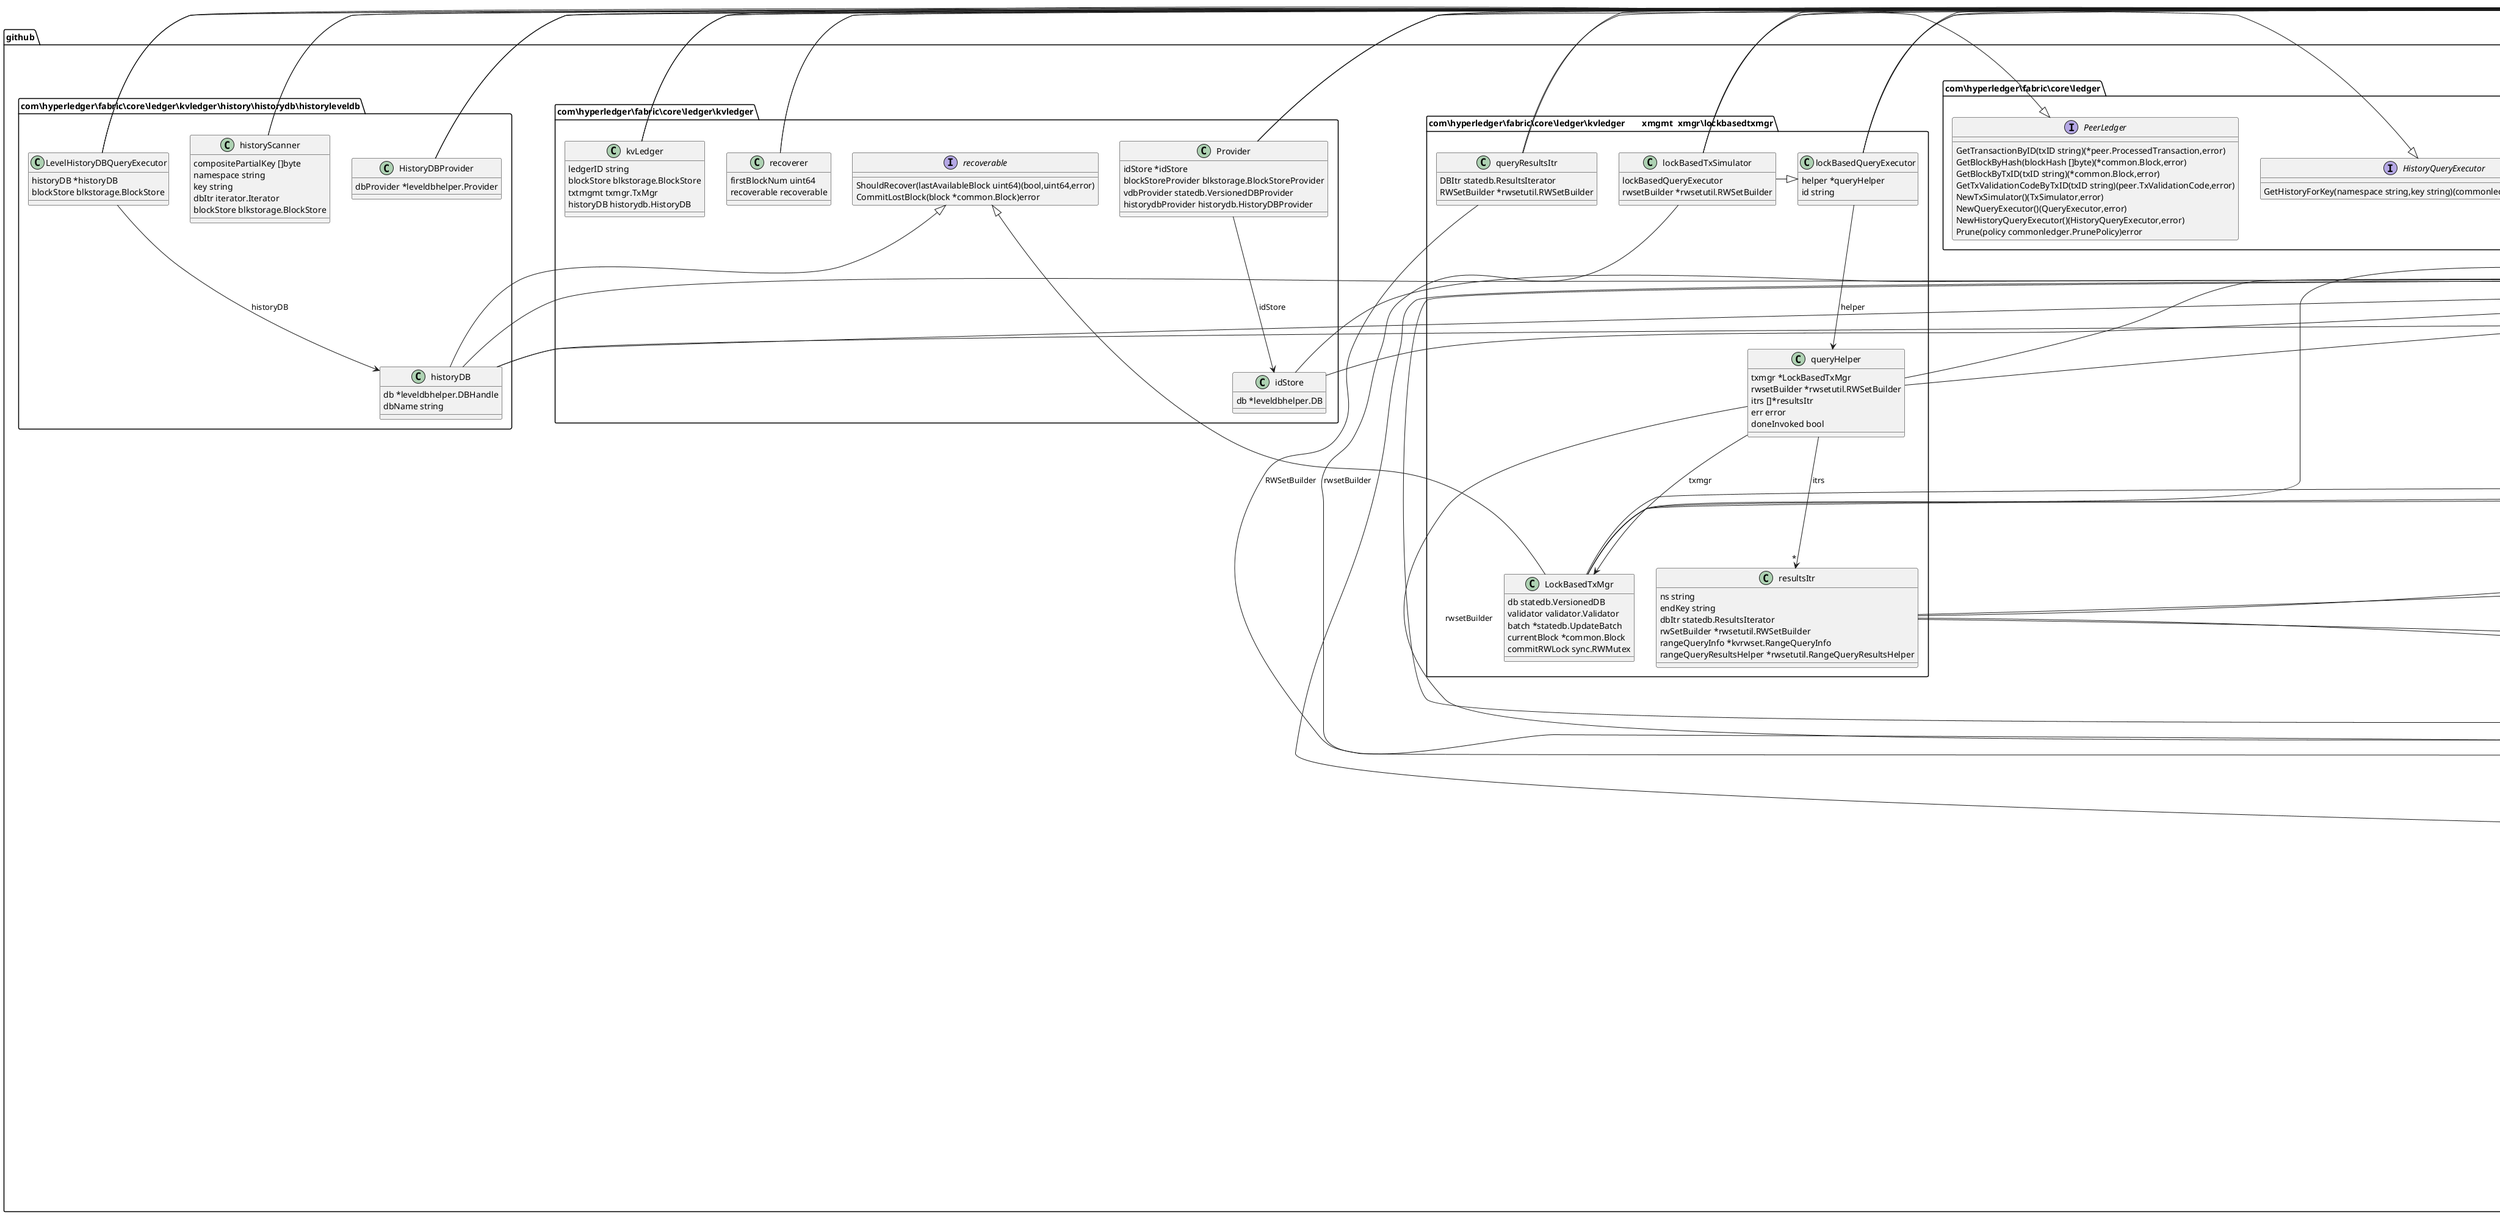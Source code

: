 @startuml
namespace github.com\\hyperledger\\fabric\\core\\ledger\\kvledger\\example {
 class App {
  name string
  ledger ledger.PeerLedger
}
}
namespace github.com\\hyperledger\\fabric\\core\\ledger\\kvledger\\example {
 class Committer {
  ledger ledger.PeerLedger
}
}
namespace github.com\\hyperledger\\fabric\\core\\ledger\\kvledger\\example {
 class Consenter {
  blockNum uint64
  previousHash []byte
}
}
namespace github.com\\hyperledger\\fabric\\core\\ledger\\kvledger\\example {
 class MarbleApp {
  name string
  ledger ledger.PeerLedger
}
}
namespace github.com\\hyperledger\\fabric\\core\\ledger\\kvledger\\example {
 class Marble {
  Name string
  Color string
  Size int
  User string
  Rev string
  Txid string
}
}
namespace github.com\\hyperledger\\fabric\\core\\ledger\\kvledger\\history\\historydb\\historyleveldb {
 class HistoryDBProvider {
  dbProvider *leveldbhelper.Provider
}
}
namespace github.com\\hyperledger\\fabric\\core\\ledger\\kvledger\\history\\historydb\\historyleveldb {
 class historyDB {
  db *leveldbhelper.DBHandle
  dbName string
}
}
namespace github.com\\hyperledger\\fabric\\core\\ledger\\kvledger\\history\\historydb\\historyleveldb {
 class LevelHistoryDBQueryExecutor {
  historyDB *historyDB
  blockStore blkstorage.BlockStore
}
}
namespace github.com\\hyperledger\\fabric\\core\\ledger\\kvledger\\history\\historydb\\historyleveldb {
 class historyScanner {
  compositePartialKey []byte
  namespace string
  key string
  dbItr iterator.Iterator
  blockStore blkstorage.BlockStore
}
}
namespace github.com\\hyperledger\\fabric\\core\\ledger\\kvledger {
 class kvLedger {
  ledgerID string
  blockStore blkstorage.BlockStore
  txtmgmt txmgr.TxMgr
  historyDB historydb.HistoryDB
}
}
namespace github.com\\hyperledger\\fabric\\core\\ledger\\kvledger {
 class Provider {
  idStore *idStore
  blockStoreProvider blkstorage.BlockStoreProvider
  vdbProvider statedb.VersionedDBProvider
  historydbProvider historydb.HistoryDBProvider
}
}
namespace github.com\\hyperledger\\fabric\\core\\ledger\\kvledger {
 class idStore {
  db *leveldbhelper.DB
}
}
namespace github.com\\hyperledger\\fabric\\core\\ledger\\kvledger {
 class recoverer {
  firstBlockNum uint64
  recoverable recoverable
}
}
namespace github.com\\hyperledger\\fabric\\core\\ledger\\kvledger\\txmgmt\\rwsetutil {
 class RangeQueryResultsHelper {
  pendingResults []*kvrwset.KVRead
  mt *merkleTree
  maxDegree uint32
  hashingEnabled bool
}
}
namespace github.com\\hyperledger\\fabric\\core\\ledger\\kvledger\\txmgmt\\rwsetutil {
 class merkleTree {
  tree map[MerkleTreeLevel][]Hash
  maxLevel MerkleTreeLevel
  maxDegree uint32
}
}
namespace github.com\\hyperledger\\fabric\\core\\ledger\\kvledger\\txmgmt\\rwsetutil {
 class nsRWs {
  readMap map[string]*kvrwset.KVRead
  writeMap map[string]*kvrwset.KVWrite
  rangeQueriesMap map[rangeQueryKey]*kvrwset.RangeQueryInfo
  rangeQueriesKeys []rangeQueryKey
}
}
namespace github.com\\hyperledger\\fabric\\core\\ledger\\kvledger\\txmgmt\\rwsetutil {
 class rangeQueryKey {
  startKey string
  endKey string
  itrExhausted bool
}
}
namespace github.com\\hyperledger\\fabric\\core\\ledger\\kvledger\\txmgmt\\rwsetutil {
 class RWSetBuilder {
  rwMap map[string]*nsRWs
}
}
namespace github.com\\hyperledger\\fabric\\core\\ledger\\kvledger\\txmgmt\\rwsetutil {
 class TxRwSet {
  NsRwSets []*NsRwSet
}
}
namespace github.com\\hyperledger\\fabric\\core\\ledger\\kvledger\\txmgmt\\rwsetutil {
 class NsRwSet {
  NameSpace string
  KvRwSet *kvrwset.KVRWSet
}
}
namespace github.com\\hyperledger\\fabric\\core\\ledger\\kvledger\\txmgmt\\statedb\\statecouchdb {
 class VersionedDBProvider {
  couchInstance *couchdb.CouchInstance
  databases map[string]*VersionedDB
  mux sync.Mutex
  openCounts uint64
}
}
namespace github.com\\hyperledger\\fabric\\core\\ledger\\kvledger\\txmgmt\\statedb\\statecouchdb {
 class VersionedDB {
  db *couchdb.CouchDatabase
  dbName string
}
}
namespace github.com\\hyperledger\\fabric\\core\\ledger\\kvledger\\txmgmt\\statedb\\statecouchdb {
 class couchSavepointData {
  BlockNum uint64
  TxNum uint64
  UpdateSeq string
}
}
namespace github.com\\hyperledger\\fabric\\core\\ledger\\kvledger\\txmgmt\\statedb\\statecouchdb {
 class kvScanner {
  cursor int
  namespace string
  results []couchdb.QueryResult
}
}
namespace github.com\\hyperledger\\fabric\\core\\ledger\\kvledger\\txmgmt\\statedb\\statecouchdb {
 class queryScanner {
  cursor int
  results []couchdb.QueryResult
}
}
namespace github.com\\hyperledger\\fabric\\core\\ledger\\kvledger\\txmgmt\\statedb\\statecouchdb {
 class TestVDBEnv {
  t testing.TB
  DBProvider statedb.VersionedDBProvider
}
}
namespace github.com\\hyperledger\\fabric\\core\\ledger\\kvledger\\txmgmt\\statedb {
 class CompositeKey {
  Namespace string
  Key string
}
}
namespace github.com\\hyperledger\\fabric\\core\\ledger\\kvledger\\txmgmt\\statedb {
 class VersionedValue {
  Value []byte
  Version *version.Height
}
}
namespace github.com\\hyperledger\\fabric\\core\\ledger\\kvledger\\txmgmt\\statedb {
 class VersionedKV {
  CompositeKey
  VersionedValue
}
}
namespace github.com\\hyperledger\\fabric\\core\\ledger\\kvledger\\txmgmt\\statedb {
 class nsUpdates {
  m map[string]*VersionedValue
}
}
namespace github.com\\hyperledger\\fabric\\core\\ledger\\kvledger\\txmgmt\\statedb {
 class UpdateBatch {
  updates map[string]*nsUpdates
}
}
namespace github.com\\hyperledger\\fabric\\core\\ledger\\kvledger\\txmgmt\\statedb {
 class nsIterator {
  ns string
  nsUpdates *nsUpdates
  sortedKeys []string
  nextIndex int
  lastIndex int
}
}
namespace github.com\\hyperledger\\fabric\\core\\ledger\\kvledger\\txmgmt\\statedb\\stateleveldb {
 class VersionedDBProvider {
  dbProvider *leveldbhelper.Provider
}
}
namespace github.com\\hyperledger\\fabric\\core\\ledger\\kvledger\\txmgmt\\statedb\\stateleveldb {
 class versionedDB {
  db *leveldbhelper.DBHandle
  dbName string
}
}
namespace github.com\\hyperledger\\fabric\\core\\ledger\\kvledger\\txmgmt\\statedb\\stateleveldb {
 class kvScanner {
  namespace string
  dbItr iterator.Iterator
}
}
namespace github.com\\hyperledger\\fabric\\core\\ledger\\kvledger\\txmgmt\\statedb\\stateleveldb {
 class TestVDBEnv {
  t testing.TB
  DBProvider statedb.VersionedDBProvider
}
}
namespace github.com\\hyperledger\\fabric\\core\\ledger\\kvledger\\txmgmt\\txmgr\\lockbasedtxmgr {
 class queryHelper {
  txmgr *LockBasedTxMgr
  rwsetBuilder *rwsetutil.RWSetBuilder
  itrs []*resultsItr
  err error
  doneInvoked bool
}
}
namespace github.com\\hyperledger\\fabric\\core\\ledger\\kvledger\\txmgmt\\txmgr\\lockbasedtxmgr {
 class resultsItr {
  ns string
  endKey string
  dbItr statedb.ResultsIterator
  rwSetBuilder *rwsetutil.RWSetBuilder
  rangeQueryInfo *kvrwset.RangeQueryInfo
  rangeQueryResultsHelper *rwsetutil.RangeQueryResultsHelper
}
}
namespace github.com\\hyperledger\\fabric\\core\\ledger\\kvledger\\txmgmt\\txmgr\\lockbasedtxmgr {
 class queryResultsItr {
  DBItr statedb.ResultsIterator
  RWSetBuilder *rwsetutil.RWSetBuilder
}
}
namespace github.com\\hyperledger\\fabric\\core\\ledger\\kvledger\\txmgmt\\txmgr\\lockbasedtxmgr {
 class lockBasedQueryExecutor {
  helper *queryHelper
  id string
}
}
namespace github.com\\hyperledger\\fabric\\core\\ledger\\kvledger\\txmgmt\\txmgr\\lockbasedtxmgr {
 class lockBasedTxSimulator {
  lockBasedQueryExecutor
  rwsetBuilder *rwsetutil.RWSetBuilder
}
}
namespace github.com\\hyperledger\\fabric\\core\\ledger\\kvledger\\txmgmt\\txmgr\\lockbasedtxmgr {
 class LockBasedTxMgr {
  db statedb.VersionedDB
  validator validator.Validator
  batch *statedb.UpdateBatch
  currentBlock *common.Block
  commitRWLock sync.RWMutex
}
}
namespace github.com\\hyperledger\\fabric\\core\\ledger\\kvledger\\txmgmt\\validator\\statebasedval {
 class combinedIterator {
  ns string
  db statedb.VersionedDB
  updates *statedb.UpdateBatch
  endKey string
  includeEndKey bool
  dbItr statedb.ResultsIterator
  updatesItr statedb.ResultsIterator
  dbItem statedb.QueryResult
  updatesItem statedb.QueryResult
  endKeyServed bool
}
}
namespace github.com\\hyperledger\\fabric\\core\\ledger\\kvledger\\txmgmt\\validator\\statebasedval {
 class rangeQueryResultsValidator {
  rqInfo *kvrwset.RangeQueryInfo
  itr statedb.ResultsIterator
}
}
namespace github.com\\hyperledger\\fabric\\core\\ledger\\kvledger\\txmgmt\\validator\\statebasedval {
 class rangeQueryHashValidator {
  rqInfo *kvrwset.RangeQueryInfo
  itr statedb.ResultsIterator
  resultsHelper *rwsetutil.RangeQueryResultsHelper
}
}
namespace github.com\\hyperledger\\fabric\\core\\ledger\\kvledger\\txmgmt\\validator\\statebasedval {
 class Validator {
  db statedb.VersionedDB
}
}
namespace github.com\\hyperledger\\fabric\\core\\ledger\\kvledger\\txmgmt\\version {
 class Height {
  BlockNum uint64
  TxNum uint64
}
}
namespace github.com\\hyperledger\\fabric\\core\\ledger\\ledgermgmt {
 class closableLedger {
  id string
  ledger.PeerLedger
}
}
namespace github.com\\hyperledger\\fabric\\core\\ledger\\testutil {
 class TestRandomNumberGenerator {
  rand *mathRand.Rand
  maxNumber int
}
}
namespace github.com\\hyperledger\\fabric\\core\\ledger\\util\\couchdb {
 class CouchDBDef {
  URL string
  Username string
  Password string
  MaxRetries int
  MaxRetriesOnStartup int
  RequestTimeout time.Duration
}
}
namespace github.com\\hyperledger\\fabric\\core\\ledger\\util\\couchdb {
 class DBOperationResponse {
  Ok bool
  id string
  rev string
}
}
namespace github.com\\hyperledger\\fabric\\core\\ledger\\util\\couchdb {
 class DBInfo {
  DbName string
  UpdateSeq string
  Sizes struct {   File int   External int   Active int }
  PurgeSeq int
  Other struct {   DataSize int }
  DocDelCount int
  DocCount int
  DiskSize int
  DiskFormatVersion int
  DataSize int
  CompactRunning bool
  InstanceStartTime string
}
}
namespace github.com\\hyperledger\\fabric\\core\\ledger\\util\\couchdb {
 class ConnectionInfo {
  Couchdb string
  Version string
  Vendor struct {   Name string }
}
}
namespace github.com\\hyperledger\\fabric\\core\\ledger\\util\\couchdb {
 class RangeQueryResponse {
  TotalRows int
  Offset int
  Rows []struct {   ID string   Key string   Value struct {   Rev string }   Doc json.RawMessage }
}
}
namespace github.com\\hyperledger\\fabric\\core\\ledger\\util\\couchdb {
 class QueryResponse {
  Warning string
  Docs []json.RawMessage
}
}
namespace github.com\\hyperledger\\fabric\\core\\ledger\\util\\couchdb {
 class Doc {
  ID string
  Rev string
  Attachments json.RawMessage
}
}
namespace github.com\\hyperledger\\fabric\\core\\ledger\\util\\couchdb {
 class DocID {
  ID string
}
}
namespace github.com\\hyperledger\\fabric\\core\\ledger\\util\\couchdb {
 class QueryResult {
  ID string
  Value []byte
  Attachments []*Attachment
}
}
namespace github.com\\hyperledger\\fabric\\core\\ledger\\util\\couchdb {
 class CouchConnectionDef {
  URL string
  Username string
  Password string
  MaxRetries int
  MaxRetriesOnStartup int
  RequestTimeout time.Duration
}
}
namespace github.com\\hyperledger\\fabric\\core\\ledger\\util\\couchdb {
 class CouchInstance {
  conf CouchConnectionDef
  client *http.Client
}
}
namespace github.com\\hyperledger\\fabric\\core\\ledger\\util\\couchdb {
 class CouchDatabase {
  CouchInstance CouchInstance
  DBName string
}
}
namespace github.com\\hyperledger\\fabric\\core\\ledger\\util\\couchdb {
 class DBReturn {
  StatusCode int
  Error string
  Reason string
}
}
namespace github.com\\hyperledger\\fabric\\core\\ledger\\util\\couchdb {
 class Attachment {
  Name string
  ContentType string
  Length uint64
  AttachmentBytes []byte
}
}
namespace github.com\\hyperledger\\fabric\\core\\ledger\\util\\couchdb {
 class DocMetadata {
  ID string
  Rev string
  Version string
}
}
namespace github.com\\hyperledger\\fabric\\core\\ledger\\util\\couchdb {
 class FileDetails {
  Follows bool
  ContentType string
  Length int
}
}
namespace github.com\\hyperledger\\fabric\\core\\ledger\\util\\couchdb {
 class CouchDoc {
  JSONValue []byte
  Attachments []*Attachment
}
}
namespace github.com\\hyperledger\\fabric\\core\\ledger\\util\\couchdb {
 class BatchRetrieveDocMedatadataResponse {
  Rows []struct {   ID string   Doc struct {   ID string   Rev string   Version string } }
}
}
namespace github.com\\hyperledger\\fabric\\core\\ledger\\util\\couchdb {
 class BatchUpdateResponse {
  ID string
  Error string
  Reason string
  Ok bool
  Rev string
}
}
namespace github.com\\hyperledger\\fabric\\core\\ledger\\util\\couchdb {
 class Base64Attachment {
  ContentType string
  AttachmentData string
}
}
namespace github.com\\hyperledger\\fabric\\core\\ledger\\kvledger\\history\\historydb {
 interface HistoryDBProvider  {
  GetDBHandle(id string)(HistoryDB,error)
  Close()
}
}
namespace github.com\\hyperledger\\fabric\\core\\ledger\\kvledger\\history\\historydb {
 interface HistoryDB  {
  NewHistoryQueryExecutor(blockStore blkstorage.BlockStore)(ledger.HistoryQueryExecutor,error)
  Commit(block *common.Block)error
  GetLastSavepoint()(*version.Height,error)
  ShouldRecover(lastAvailableBlock uint64)(bool,uint64,error)
  CommitLostBlock(block *common.Block)error
}
}
namespace github.com\\hyperledger\\fabric\\core\\ledger\\kvledger {
 interface recoverable  {
  ShouldRecover(lastAvailableBlock uint64)(bool,uint64,error)
  CommitLostBlock(block *common.Block)error
}
}
namespace github.com\\hyperledger\\fabric\\core\\ledger\\kvledger\\txmgmt\\statedb {
 interface VersionedDBProvider  {
  GetDBHandle(id string)(VersionedDB,error)
  Close()
}
}
namespace github.com\\hyperledger\\fabric\\core\\ledger\\kvledger\\txmgmt\\statedb {
 interface VersionedDB  {
  GetState(namespace string,key string)(*VersionedValue,error)
  GetStateMultipleKeys(namespace string,keys []string)([]*VersionedValue,error)
  GetStateRangeScanIterator(namespace string,startKey string,endKey string)(ResultsIterator,error)
  ExecuteQuery(namespace,query string)(ResultsIterator,error)
  ApplyUpdates(batch *UpdateBatch,height *version.Height)error
  GetLatestSavePoint()(*version.Height,error)
  ValidateKey(key string)error
  Open()error
  Close()
}
}
namespace github.com\\hyperledger\\fabric\\core\\ledger\\kvledger\\txmgmt\\statedb {
 interface ResultsIterator  {
  Next()(QueryResult,error)
  Close()
}
}
namespace github.com\\hyperledger\\fabric\\core\\ledger\\kvledger\\txmgmt\\statedb {
 interface QueryResult  {
}
}
namespace github.com\\hyperledger\\fabric\\core\\ledger\\kvledger\\txmgmt\\txmgr {
 interface TxMgr  {
  NewQueryExecutor()(ledger.QueryExecutor,error)
  NewTxSimulator()(ledger.TxSimulator,error)
  ValidateAndPrepare(block *common.Block,doMVCCValidation bool)error
  GetLastSavepoint()(*version.Height,error)
  ShouldRecover(lastAvailableBlock uint64)(bool,uint64,error)
  CommitLostBlock(block *common.Block)error
  Commit()error
  Rollback()
  Shutdown()
}
}
namespace github.com\\hyperledger\\fabric\\core\\ledger\\kvledger\\txmgmt\\validator\\statebasedval {
 interface rangeQueryValidator  {
  init(rqInfo *kvrwset.RangeQueryInfo,itr statedb.ResultsIterator)error
  validate()(bool,error)
}
}
namespace github.com\\hyperledger\\fabric\\core\\ledger\\kvledger\\txmgmt\\validator {
 interface Validator  {
  ValidateAndPrepareBatch(block *common.Block,doMVCCValidation bool)(*statedb.UpdateBatch,error)
}
}
namespace github.com\\hyperledger\\fabric\\core\\ledger {
 interface PeerLedgerProvider  {
  Create(genesisBlock *common.Block)(PeerLedger,error)
  Open(ledgerID string)(PeerLedger,error)
  Exists(ledgerID string)(bool,error)
  List()([]string,error)
  Close()
}
}
namespace github.com\\hyperledger\\fabric\\core\\ledger {
 interface PeerLedger  {
  GetTransactionByID(txID string)(*peer.ProcessedTransaction,error)
  GetBlockByHash(blockHash []byte)(*common.Block,error)
  GetBlockByTxID(txID string)(*common.Block,error)
  GetTxValidationCodeByTxID(txID string)(peer.TxValidationCode,error)
  NewTxSimulator()(TxSimulator,error)
  NewQueryExecutor()(QueryExecutor,error)
  NewHistoryQueryExecutor()(HistoryQueryExecutor,error)
  Prune(policy commonledger.PrunePolicy)error
}
}
namespace github.com\\hyperledger\\fabric\\core\\ledger {
 interface ValidatedLedger  {
}
}
namespace github.com\\hyperledger\\fabric\\core\\ledger {
 interface QueryExecutor  {
  GetState(namespace string,key string)([]byte,error)
  GetStateMultipleKeys(namespace string,keys []string)([][]byte,error)
  GetStateRangeScanIterator(namespace string,startKey string,endKey string)(commonledger.ResultsIterator,error)
  ExecuteQuery(namespace,query string)(commonledger.ResultsIterator,error)
  Done()
}
}
namespace github.com\\hyperledger\\fabric\\core\\ledger {
 interface HistoryQueryExecutor  {
  GetHistoryForKey(namespace string,key string)(commonledger.ResultsIterator,error)
}
}
namespace github.com\\hyperledger\\fabric\\core\\ledger {
 interface TxSimulator  {
  SetState(namespace string,key string,value []byte)error
  DeleteState(namespace string,key string)error
  SetStateMultipleKeys(namespace string,kvs map[string][]byte)error
  ExecuteUpdate(query string)error
  GetTxSimulationResults()([]byte,error)
}
}
github.com\\hyperledger\\fabric\\core\\ledger\\kvledger\\history\\historydb\\historyleveldb.LevelHistoryDBQueryExecutor ---> github.com\\hyperledger\\fabric\\core\\ledger\\kvledger\\history\\historydb\\historyleveldb.historyDB : historyDB
github.com\\hyperledger\\fabric\\core\\ledger\\kvledger.Provider ---> github.com\\hyperledger\\fabric\\core\\ledger\\kvledger.idStore : idStore
github.com\\hyperledger\\fabric\\core\\ledger\\kvledger\\txmgmt\\rwsetutil.RangeQueryResultsHelper ---> github.com\\hyperledger\\fabric\\core\\ledger\\kvledger\\txmgmt\\rwsetutil.merkleTree : mt
github.com\\hyperledger\\fabric\\core\\ledger\\kvledger\\txmgmt\\rwsetutil.nsRWs ---> "*" github.com\\hyperledger\\fabric\\core\\ledger\\kvledger\\txmgmt\\rwsetutil.rangeQueryKey : rangeQueriesKeys
github.com\\hyperledger\\fabric\\core\\ledger\\kvledger\\txmgmt\\rwsetutil.RWSetBuilder ---> "*" github.com\\hyperledger\\fabric\\core\\ledger\\kvledger\\txmgmt\\rwsetutil.nsRWs : rwMap
github.com\\hyperledger\\fabric\\core\\ledger\\kvledger\\txmgmt\\rwsetutil.TxRwSet ---> "*" github.com\\hyperledger\\fabric\\core\\ledger\\kvledger\\txmgmt\\rwsetutil.NsRwSet : NsRwSets
github.com\\hyperledger\\fabric\\core\\ledger\\kvledger\\txmgmt\\statedb\\statecouchdb.VersionedDBProvider ---> github.com\\hyperledger\\fabric\\core\\ledger\\util\\couchdb.CouchInstance : couchInstance
github.com\\hyperledger\\fabric\\core\\ledger\\kvledger\\txmgmt\\statedb\\statecouchdb.VersionedDBProvider ---> "*" github.com\\hyperledger\\fabric\\core\\ledger\\kvledger\\txmgmt\\statedb\\statecouchdb.VersionedDB : databases
github.com\\hyperledger\\fabric\\core\\ledger\\kvledger\\txmgmt\\statedb\\statecouchdb.VersionedDB ---> github.com\\hyperledger\\fabric\\core\\ledger\\util\\couchdb.CouchDatabase : db
github.com\\hyperledger\\fabric\\core\\ledger\\kvledger\\txmgmt\\statedb\\statecouchdb.kvScanner ---> "*" github.com\\hyperledger\\fabric\\core\\ledger\\util\\couchdb.QueryResult : results
github.com\\hyperledger\\fabric\\core\\ledger\\kvledger\\txmgmt\\statedb\\statecouchdb.queryScanner ---> "*" github.com\\hyperledger\\fabric\\core\\ledger\\util\\couchdb.QueryResult : results
github.com\\hyperledger\\fabric\\core\\ledger\\kvledger\\txmgmt\\statedb.VersionedValue ---> github.com\\hyperledger\\fabric\\core\\ledger\\kvledger\\txmgmt\\version.Height : Version
github.com\\hyperledger\\fabric\\core\\ledger\\kvledger\\txmgmt\\statedb.VersionedKV -|> github.com\\hyperledger\\fabric\\core\\ledger\\kvledger\\txmgmt\\statedb.CompositeKey
github.com\\hyperledger\\fabric\\core\\ledger\\kvledger\\txmgmt\\statedb.VersionedKV -|> github.com\\hyperledger\\fabric\\core\\ledger\\kvledger\\txmgmt\\statedb.VersionedValue
github.com\\hyperledger\\fabric\\core\\ledger\\kvledger\\txmgmt\\statedb.nsUpdates ---> "*" github.com\\hyperledger\\fabric\\core\\ledger\\kvledger\\txmgmt\\statedb.VersionedValue : m
github.com\\hyperledger\\fabric\\core\\ledger\\kvledger\\txmgmt\\statedb.UpdateBatch ---> "*" github.com\\hyperledger\\fabric\\core\\ledger\\kvledger\\txmgmt\\statedb.nsUpdates : updates
github.com\\hyperledger\\fabric\\core\\ledger\\kvledger\\txmgmt\\statedb.nsIterator ---> github.com\\hyperledger\\fabric\\core\\ledger\\kvledger\\txmgmt\\statedb.nsUpdates : nsUpdates
github.com\\hyperledger\\fabric\\core\\ledger\\kvledger\\txmgmt\\txmgr\\lockbasedtxmgr.queryHelper ---> github.com\\hyperledger\\fabric\\core\\ledger\\kvledger\\txmgmt\\txmgr\\lockbasedtxmgr.LockBasedTxMgr : txmgr
github.com\\hyperledger\\fabric\\core\\ledger\\kvledger\\txmgmt\\txmgr\\lockbasedtxmgr.queryHelper ---> github.com\\hyperledger\\fabric\\core\\ledger\\kvledger\\txmgmt\\rwsetutil.RWSetBuilder : rwsetBuilder
github.com\\hyperledger\\fabric\\core\\ledger\\kvledger\\txmgmt\\txmgr\\lockbasedtxmgr.queryHelper ---> "*" github.com\\hyperledger\\fabric\\core\\ledger\\kvledger\\txmgmt\\txmgr\\lockbasedtxmgr.resultsItr : itrs
github.com\\hyperledger\\fabric\\core\\ledger\\kvledger\\txmgmt\\txmgr\\lockbasedtxmgr.resultsItr ---> github.com\\hyperledger\\fabric\\core\\ledger\\kvledger\\txmgmt\\rwsetutil.RWSetBuilder : rwSetBuilder
github.com\\hyperledger\\fabric\\core\\ledger\\kvledger\\txmgmt\\txmgr\\lockbasedtxmgr.resultsItr ---> github.com\\hyperledger\\fabric\\core\\ledger\\kvledger\\txmgmt\\rwsetutil.RangeQueryResultsHelper : rangeQueryResultsHelper
github.com\\hyperledger\\fabric\\core\\ledger\\kvledger\\txmgmt\\txmgr\\lockbasedtxmgr.queryResultsItr ---> github.com\\hyperledger\\fabric\\core\\ledger\\kvledger\\txmgmt\\rwsetutil.RWSetBuilder : RWSetBuilder
github.com\\hyperledger\\fabric\\core\\ledger\\kvledger\\txmgmt\\txmgr\\lockbasedtxmgr.lockBasedQueryExecutor ---> github.com\\hyperledger\\fabric\\core\\ledger\\kvledger\\txmgmt\\txmgr\\lockbasedtxmgr.queryHelper : helper
github.com\\hyperledger\\fabric\\core\\ledger\\kvledger\\txmgmt\\txmgr\\lockbasedtxmgr.lockBasedTxSimulator -|> github.com\\hyperledger\\fabric\\core\\ledger\\kvledger\\txmgmt\\txmgr\\lockbasedtxmgr.lockBasedQueryExecutor
github.com\\hyperledger\\fabric\\core\\ledger\\kvledger\\txmgmt\\txmgr\\lockbasedtxmgr.lockBasedTxSimulator ---> github.com\\hyperledger\\fabric\\core\\ledger\\kvledger\\txmgmt\\rwsetutil.RWSetBuilder : rwsetBuilder
github.com\\hyperledger\\fabric\\core\\ledger\\kvledger\\txmgmt\\txmgr\\lockbasedtxmgr.LockBasedTxMgr ---> github.com\\hyperledger\\fabric\\core\\ledger\\kvledger\\txmgmt\\statedb.UpdateBatch : batch
github.com\\hyperledger\\fabric\\core\\ledger\\kvledger\\txmgmt\\validator\\statebasedval.combinedIterator ---> github.com\\hyperledger\\fabric\\core\\ledger\\kvledger\\txmgmt\\statedb.UpdateBatch : updates
github.com\\hyperledger\\fabric\\core\\ledger\\kvledger\\txmgmt\\validator\\statebasedval.rangeQueryHashValidator ---> github.com\\hyperledger\\fabric\\core\\ledger\\kvledger\\txmgmt\\rwsetutil.RangeQueryResultsHelper : resultsHelper
github.com\\hyperledger\\fabric\\core\\ledger\\util\\couchdb.QueryResult ---> "*" github.com\\hyperledger\\fabric\\core\\ledger\\util\\couchdb.Attachment : Attachments
github.com\\hyperledger\\fabric\\core\\ledger\\util\\couchdb.CouchInstance ---> github.com\\hyperledger\\fabric\\core\\ledger\\util\\couchdb.CouchConnectionDef : conf
github.com\\hyperledger\\fabric\\core\\ledger\\util\\couchdb.CouchDatabase ---> github.com\\hyperledger\\fabric\\core\\ledger\\util\\couchdb.CouchInstance : CouchInstance
github.com\\hyperledger\\fabric\\core\\ledger\\util\\couchdb.CouchDoc ---> "*" github.com\\hyperledger\\fabric\\core\\ledger\\util\\couchdb.Attachment : Attachments
github.com\\hyperledger\\fabric\\core\\ledger\\kvledger\\history\\historydb.HistoryDBProvider <|- github.com\\hyperledger\\fabric\\core\\ledger\\kvledger\\history\\historydb\\historyleveldb.HistoryDBProvider
github.com\\hyperledger\\fabric\\core\\ledger\\kvledger\\history\\historydb.HistoryDB <|- github.com\\hyperledger\\fabric\\core\\ledger\\kvledger\\history\\historydb\\historyleveldb.historyDB
github.com\\hyperledger\\fabric\\core\\ledger\\kvledger.recoverable <|- github.com\\hyperledger\\fabric\\core\\ledger\\kvledger\\history\\historydb\\historyleveldb.historyDB
github.com\\hyperledger\\fabric\\core\\ledger\\kvledger.recoverable <|- github.com\\hyperledger\\fabric\\core\\ledger\\kvledger\\txmgmt\\txmgr\\lockbasedtxmgr.LockBasedTxMgr
github.com\\hyperledger\\fabric\\core\\ledger\\kvledger\\txmgmt\\statedb.VersionedDBProvider <|- github.com\\hyperledger\\fabric\\core\\ledger\\kvledger\\txmgmt\\statedb\\statecouchdb.VersionedDBProvider
github.com\\hyperledger\\fabric\\core\\ledger\\kvledger\\txmgmt\\statedb.VersionedDBProvider <|- github.com\\hyperledger\\fabric\\core\\ledger\\kvledger\\txmgmt\\statedb\\stateleveldb.VersionedDBProvider
github.com\\hyperledger\\fabric\\core\\ledger\\kvledger\\txmgmt\\statedb.VersionedDB <|- github.com\\hyperledger\\fabric\\core\\ledger\\kvledger\\txmgmt\\statedb\\statecouchdb.VersionedDB
github.com\\hyperledger\\fabric\\core\\ledger\\kvledger\\txmgmt\\statedb.VersionedDB <|- github.com\\hyperledger\\fabric\\core\\ledger\\kvledger\\txmgmt\\statedb\\stateleveldb.versionedDB
github.com\\hyperledger\\fabric\\core\\ledger\\kvledger\\txmgmt\\statedb.ResultsIterator <|- github.com\\hyperledger\\fabric\\core\\ledger\\kvledger\\txmgmt\\statedb\\statecouchdb.kvScanner
github.com\\hyperledger\\fabric\\core\\ledger\\kvledger\\txmgmt\\statedb.ResultsIterator <|- github.com\\hyperledger\\fabric\\core\\ledger\\kvledger\\txmgmt\\statedb\\statecouchdb.queryScanner
github.com\\hyperledger\\fabric\\core\\ledger\\kvledger\\txmgmt\\statedb.ResultsIterator <|- github.com\\hyperledger\\fabric\\core\\ledger\\kvledger\\txmgmt\\statedb.nsIterator
github.com\\hyperledger\\fabric\\core\\ledger\\kvledger\\txmgmt\\statedb.ResultsIterator <|- github.com\\hyperledger\\fabric\\core\\ledger\\kvledger\\txmgmt\\statedb\\stateleveldb.kvScanner
github.com\\hyperledger\\fabric\\core\\ledger\\kvledger\\txmgmt\\statedb.ResultsIterator <|- github.com\\hyperledger\\fabric\\core\\ledger\\kvledger\\txmgmt\\validator\\statebasedval.combinedIterator
github.com\\hyperledger\\fabric\\core\\ledger\\kvledger\\txmgmt\\statedb.QueryResult <|- github.com\\hyperledger\\fabric\\core\\ledger\\kvledger\\example.App
github.com\\hyperledger\\fabric\\core\\ledger\\kvledger\\txmgmt\\statedb.QueryResult <|- github.com\\hyperledger\\fabric\\core\\ledger\\kvledger\\example.Committer
github.com\\hyperledger\\fabric\\core\\ledger\\kvledger\\txmgmt\\statedb.QueryResult <|- github.com\\hyperledger\\fabric\\core\\ledger\\kvledger\\example.Consenter
github.com\\hyperledger\\fabric\\core\\ledger\\kvledger\\txmgmt\\statedb.QueryResult <|- github.com\\hyperledger\\fabric\\core\\ledger\\kvledger\\example.MarbleApp
github.com\\hyperledger\\fabric\\core\\ledger\\kvledger\\txmgmt\\statedb.QueryResult <|- github.com\\hyperledger\\fabric\\core\\ledger\\kvledger\\example.Marble
github.com\\hyperledger\\fabric\\core\\ledger\\kvledger\\txmgmt\\statedb.QueryResult <|- github.com\\hyperledger\\fabric\\core\\ledger\\kvledger\\history\\historydb\\historyleveldb.HistoryDBProvider
github.com\\hyperledger\\fabric\\core\\ledger\\kvledger\\txmgmt\\statedb.QueryResult <|- github.com\\hyperledger\\fabric\\core\\ledger\\kvledger\\history\\historydb\\historyleveldb.historyDB
github.com\\hyperledger\\fabric\\core\\ledger\\kvledger\\txmgmt\\statedb.QueryResult <|- github.com\\hyperledger\\fabric\\core\\ledger\\kvledger\\history\\historydb\\historyleveldb.LevelHistoryDBQueryExecutor
github.com\\hyperledger\\fabric\\core\\ledger\\kvledger\\txmgmt\\statedb.QueryResult <|- github.com\\hyperledger\\fabric\\core\\ledger\\kvledger\\history\\historydb\\historyleveldb.historyScanner
github.com\\hyperledger\\fabric\\core\\ledger\\kvledger\\txmgmt\\statedb.QueryResult <|- github.com\\hyperledger\\fabric\\core\\ledger\\kvledger.kvLedger
github.com\\hyperledger\\fabric\\core\\ledger\\kvledger\\txmgmt\\statedb.QueryResult <|- github.com\\hyperledger\\fabric\\core\\ledger\\kvledger.Provider
github.com\\hyperledger\\fabric\\core\\ledger\\kvledger\\txmgmt\\statedb.QueryResult <|- github.com\\hyperledger\\fabric\\core\\ledger\\kvledger.idStore
github.com\\hyperledger\\fabric\\core\\ledger\\kvledger\\txmgmt\\statedb.QueryResult <|- github.com\\hyperledger\\fabric\\core\\ledger\\kvledger.recoverer
github.com\\hyperledger\\fabric\\core\\ledger\\kvledger\\txmgmt\\statedb.QueryResult <|- github.com\\hyperledger\\fabric\\core\\ledger\\kvledger\\txmgmt\\rwsetutil.RangeQueryResultsHelper
github.com\\hyperledger\\fabric\\core\\ledger\\kvledger\\txmgmt\\statedb.QueryResult <|- github.com\\hyperledger\\fabric\\core\\ledger\\kvledger\\txmgmt\\rwsetutil.merkleTree
github.com\\hyperledger\\fabric\\core\\ledger\\kvledger\\txmgmt\\statedb.QueryResult <|- github.com\\hyperledger\\fabric\\core\\ledger\\kvledger\\txmgmt\\rwsetutil.nsRWs
github.com\\hyperledger\\fabric\\core\\ledger\\kvledger\\txmgmt\\statedb.QueryResult <|- github.com\\hyperledger\\fabric\\core\\ledger\\kvledger\\txmgmt\\rwsetutil.rangeQueryKey
github.com\\hyperledger\\fabric\\core\\ledger\\kvledger\\txmgmt\\statedb.QueryResult <|- github.com\\hyperledger\\fabric\\core\\ledger\\kvledger\\txmgmt\\rwsetutil.RWSetBuilder
github.com\\hyperledger\\fabric\\core\\ledger\\kvledger\\txmgmt\\statedb.QueryResult <|- github.com\\hyperledger\\fabric\\core\\ledger\\kvledger\\txmgmt\\rwsetutil.TxRwSet
github.com\\hyperledger\\fabric\\core\\ledger\\kvledger\\txmgmt\\statedb.QueryResult <|- github.com\\hyperledger\\fabric\\core\\ledger\\kvledger\\txmgmt\\rwsetutil.NsRwSet
github.com\\hyperledger\\fabric\\core\\ledger\\kvledger\\txmgmt\\statedb.QueryResult <|- github.com\\hyperledger\\fabric\\core\\ledger\\kvledger\\txmgmt\\statedb\\statecouchdb.VersionedDBProvider
github.com\\hyperledger\\fabric\\core\\ledger\\kvledger\\txmgmt\\statedb.QueryResult <|- github.com\\hyperledger\\fabric\\core\\ledger\\kvledger\\txmgmt\\statedb\\statecouchdb.VersionedDB
github.com\\hyperledger\\fabric\\core\\ledger\\kvledger\\txmgmt\\statedb.QueryResult <|- github.com\\hyperledger\\fabric\\core\\ledger\\kvledger\\txmgmt\\statedb\\statecouchdb.couchSavepointData
github.com\\hyperledger\\fabric\\core\\ledger\\kvledger\\txmgmt\\statedb.QueryResult <|- github.com\\hyperledger\\fabric\\core\\ledger\\kvledger\\txmgmt\\statedb\\statecouchdb.kvScanner
github.com\\hyperledger\\fabric\\core\\ledger\\kvledger\\txmgmt\\statedb.QueryResult <|- github.com\\hyperledger\\fabric\\core\\ledger\\kvledger\\txmgmt\\statedb\\statecouchdb.queryScanner
github.com\\hyperledger\\fabric\\core\\ledger\\kvledger\\txmgmt\\statedb.QueryResult <|- github.com\\hyperledger\\fabric\\core\\ledger\\kvledger\\txmgmt\\statedb\\statecouchdb.TestVDBEnv
github.com\\hyperledger\\fabric\\core\\ledger\\kvledger\\txmgmt\\statedb.QueryResult <|- github.com\\hyperledger\\fabric\\core\\ledger\\kvledger\\txmgmt\\statedb.CompositeKey
github.com\\hyperledger\\fabric\\core\\ledger\\kvledger\\txmgmt\\statedb.QueryResult <|- github.com\\hyperledger\\fabric\\core\\ledger\\kvledger\\txmgmt\\statedb.VersionedValue
github.com\\hyperledger\\fabric\\core\\ledger\\kvledger\\txmgmt\\statedb.QueryResult <|- github.com\\hyperledger\\fabric\\core\\ledger\\kvledger\\txmgmt\\statedb.VersionedKV
github.com\\hyperledger\\fabric\\core\\ledger\\kvledger\\txmgmt\\statedb.QueryResult <|- github.com\\hyperledger\\fabric\\core\\ledger\\kvledger\\txmgmt\\statedb.nsUpdates
github.com\\hyperledger\\fabric\\core\\ledger\\kvledger\\txmgmt\\statedb.QueryResult <|- github.com\\hyperledger\\fabric\\core\\ledger\\kvledger\\txmgmt\\statedb.UpdateBatch
github.com\\hyperledger\\fabric\\core\\ledger\\kvledger\\txmgmt\\statedb.QueryResult <|- github.com\\hyperledger\\fabric\\core\\ledger\\kvledger\\txmgmt\\statedb.nsIterator
github.com\\hyperledger\\fabric\\core\\ledger\\kvledger\\txmgmt\\statedb.QueryResult <|- github.com\\hyperledger\\fabric\\core\\ledger\\kvledger\\txmgmt\\statedb\\stateleveldb.VersionedDBProvider
github.com\\hyperledger\\fabric\\core\\ledger\\kvledger\\txmgmt\\statedb.QueryResult <|- github.com\\hyperledger\\fabric\\core\\ledger\\kvledger\\txmgmt\\statedb\\stateleveldb.versionedDB
github.com\\hyperledger\\fabric\\core\\ledger\\kvledger\\txmgmt\\statedb.QueryResult <|- github.com\\hyperledger\\fabric\\core\\ledger\\kvledger\\txmgmt\\statedb\\stateleveldb.kvScanner
github.com\\hyperledger\\fabric\\core\\ledger\\kvledger\\txmgmt\\statedb.QueryResult <|- github.com\\hyperledger\\fabric\\core\\ledger\\kvledger\\txmgmt\\statedb\\stateleveldb.TestVDBEnv
github.com\\hyperledger\\fabric\\core\\ledger\\kvledger\\txmgmt\\statedb.QueryResult <|- github.com\\hyperledger\\fabric\\core\\ledger\\kvledger\\txmgmt\\txmgr\\lockbasedtxmgr.queryHelper
github.com\\hyperledger\\fabric\\core\\ledger\\kvledger\\txmgmt\\statedb.QueryResult <|- github.com\\hyperledger\\fabric\\core\\ledger\\kvledger\\txmgmt\\txmgr\\lockbasedtxmgr.resultsItr
github.com\\hyperledger\\fabric\\core\\ledger\\kvledger\\txmgmt\\statedb.QueryResult <|- github.com\\hyperledger\\fabric\\core\\ledger\\kvledger\\txmgmt\\txmgr\\lockbasedtxmgr.queryResultsItr
github.com\\hyperledger\\fabric\\core\\ledger\\kvledger\\txmgmt\\statedb.QueryResult <|- github.com\\hyperledger\\fabric\\core\\ledger\\kvledger\\txmgmt\\txmgr\\lockbasedtxmgr.lockBasedQueryExecutor
github.com\\hyperledger\\fabric\\core\\ledger\\kvledger\\txmgmt\\statedb.QueryResult <|- github.com\\hyperledger\\fabric\\core\\ledger\\kvledger\\txmgmt\\txmgr\\lockbasedtxmgr.lockBasedTxSimulator
github.com\\hyperledger\\fabric\\core\\ledger\\kvledger\\txmgmt\\statedb.QueryResult <|- github.com\\hyperledger\\fabric\\core\\ledger\\kvledger\\txmgmt\\txmgr\\lockbasedtxmgr.LockBasedTxMgr
github.com\\hyperledger\\fabric\\core\\ledger\\kvledger\\txmgmt\\statedb.QueryResult <|- github.com\\hyperledger\\fabric\\core\\ledger\\kvledger\\txmgmt\\validator\\statebasedval.combinedIterator
github.com\\hyperledger\\fabric\\core\\ledger\\kvledger\\txmgmt\\statedb.QueryResult <|- github.com\\hyperledger\\fabric\\core\\ledger\\kvledger\\txmgmt\\validator\\statebasedval.rangeQueryResultsValidator
github.com\\hyperledger\\fabric\\core\\ledger\\kvledger\\txmgmt\\statedb.QueryResult <|- github.com\\hyperledger\\fabric\\core\\ledger\\kvledger\\txmgmt\\validator\\statebasedval.rangeQueryHashValidator
github.com\\hyperledger\\fabric\\core\\ledger\\kvledger\\txmgmt\\statedb.QueryResult <|- github.com\\hyperledger\\fabric\\core\\ledger\\kvledger\\txmgmt\\validator\\statebasedval.Validator
github.com\\hyperledger\\fabric\\core\\ledger\\kvledger\\txmgmt\\statedb.QueryResult <|- github.com\\hyperledger\\fabric\\core\\ledger\\kvledger\\txmgmt\\version.Height
github.com\\hyperledger\\fabric\\core\\ledger\\kvledger\\txmgmt\\statedb.QueryResult <|- github.com\\hyperledger\\fabric\\core\\ledger\\ledgermgmt.closableLedger
github.com\\hyperledger\\fabric\\core\\ledger\\kvledger\\txmgmt\\statedb.QueryResult <|- github.com\\hyperledger\\fabric\\core\\ledger\\testutil.TestRandomNumberGenerator
github.com\\hyperledger\\fabric\\core\\ledger\\kvledger\\txmgmt\\statedb.QueryResult <|- github.com\\hyperledger\\fabric\\core\\ledger\\util\\couchdb.CouchDBDef
github.com\\hyperledger\\fabric\\core\\ledger\\kvledger\\txmgmt\\statedb.QueryResult <|- github.com\\hyperledger\\fabric\\core\\ledger\\util\\couchdb.DBOperationResponse
github.com\\hyperledger\\fabric\\core\\ledger\\kvledger\\txmgmt\\statedb.QueryResult <|- github.com\\hyperledger\\fabric\\core\\ledger\\util\\couchdb.DBInfo
github.com\\hyperledger\\fabric\\core\\ledger\\kvledger\\txmgmt\\statedb.QueryResult <|- github.com\\hyperledger\\fabric\\core\\ledger\\util\\couchdb.ConnectionInfo
github.com\\hyperledger\\fabric\\core\\ledger\\kvledger\\txmgmt\\statedb.QueryResult <|- github.com\\hyperledger\\fabric\\core\\ledger\\util\\couchdb.RangeQueryResponse
github.com\\hyperledger\\fabric\\core\\ledger\\kvledger\\txmgmt\\statedb.QueryResult <|- github.com\\hyperledger\\fabric\\core\\ledger\\util\\couchdb.QueryResponse
github.com\\hyperledger\\fabric\\core\\ledger\\kvledger\\txmgmt\\statedb.QueryResult <|- github.com\\hyperledger\\fabric\\core\\ledger\\util\\couchdb.Doc
github.com\\hyperledger\\fabric\\core\\ledger\\kvledger\\txmgmt\\statedb.QueryResult <|- github.com\\hyperledger\\fabric\\core\\ledger\\util\\couchdb.DocID
github.com\\hyperledger\\fabric\\core\\ledger\\kvledger\\txmgmt\\statedb.QueryResult <|- github.com\\hyperledger\\fabric\\core\\ledger\\util\\couchdb.QueryResult
github.com\\hyperledger\\fabric\\core\\ledger\\kvledger\\txmgmt\\statedb.QueryResult <|- github.com\\hyperledger\\fabric\\core\\ledger\\util\\couchdb.CouchConnectionDef
github.com\\hyperledger\\fabric\\core\\ledger\\kvledger\\txmgmt\\statedb.QueryResult <|- github.com\\hyperledger\\fabric\\core\\ledger\\util\\couchdb.CouchInstance
github.com\\hyperledger\\fabric\\core\\ledger\\kvledger\\txmgmt\\statedb.QueryResult <|- github.com\\hyperledger\\fabric\\core\\ledger\\util\\couchdb.CouchDatabase
github.com\\hyperledger\\fabric\\core\\ledger\\kvledger\\txmgmt\\statedb.QueryResult <|- github.com\\hyperledger\\fabric\\core\\ledger\\util\\couchdb.DBReturn
github.com\\hyperledger\\fabric\\core\\ledger\\kvledger\\txmgmt\\statedb.QueryResult <|- github.com\\hyperledger\\fabric\\core\\ledger\\util\\couchdb.Attachment
github.com\\hyperledger\\fabric\\core\\ledger\\kvledger\\txmgmt\\statedb.QueryResult <|- github.com\\hyperledger\\fabric\\core\\ledger\\util\\couchdb.DocMetadata
github.com\\hyperledger\\fabric\\core\\ledger\\kvledger\\txmgmt\\statedb.QueryResult <|- github.com\\hyperledger\\fabric\\core\\ledger\\util\\couchdb.FileDetails
github.com\\hyperledger\\fabric\\core\\ledger\\kvledger\\txmgmt\\statedb.QueryResult <|- github.com\\hyperledger\\fabric\\core\\ledger\\util\\couchdb.CouchDoc
github.com\\hyperledger\\fabric\\core\\ledger\\kvledger\\txmgmt\\statedb.QueryResult <|- github.com\\hyperledger\\fabric\\core\\ledger\\util\\couchdb.BatchRetrieveDocMedatadataResponse
github.com\\hyperledger\\fabric\\core\\ledger\\kvledger\\txmgmt\\statedb.QueryResult <|- github.com\\hyperledger\\fabric\\core\\ledger\\util\\couchdb.BatchUpdateResponse
github.com\\hyperledger\\fabric\\core\\ledger\\kvledger\\txmgmt\\statedb.QueryResult <|- github.com\\hyperledger\\fabric\\core\\ledger\\util\\couchdb.Base64Attachment
github.com\\hyperledger\\fabric\\core\\ledger\\kvledger\\txmgmt\\txmgr.TxMgr <|- github.com\\hyperledger\\fabric\\core\\ledger\\kvledger\\txmgmt\\txmgr\\lockbasedtxmgr.LockBasedTxMgr
github.com\\hyperledger\\fabric\\core\\ledger\\kvledger\\txmgmt\\validator\\statebasedval.rangeQueryValidator <|- github.com\\hyperledger\\fabric\\core\\ledger\\kvledger\\txmgmt\\validator\\statebasedval.rangeQueryResultsValidator
github.com\\hyperledger\\fabric\\core\\ledger\\kvledger\\txmgmt\\validator\\statebasedval.rangeQueryValidator <|- github.com\\hyperledger\\fabric\\core\\ledger\\kvledger\\txmgmt\\validator\\statebasedval.rangeQueryHashValidator
github.com\\hyperledger\\fabric\\core\\ledger\\kvledger\\txmgmt\\validator.Validator <|- github.com\\hyperledger\\fabric\\core\\ledger\\kvledger\\txmgmt\\validator\\statebasedval.Validator
github.com\\hyperledger\\fabric\\core\\ledger.PeerLedgerProvider <|- github.com\\hyperledger\\fabric\\core\\ledger\\kvledger.Provider
github.com\\hyperledger\\fabric\\core\\ledger.PeerLedger <|- github.com\\hyperledger\\fabric\\core\\ledger\\kvledger.kvLedger
github.com\\hyperledger\\fabric\\core\\ledger.ValidatedLedger <|- github.com\\hyperledger\\fabric\\core\\ledger\\kvledger\\example.App
github.com\\hyperledger\\fabric\\core\\ledger.ValidatedLedger <|- github.com\\hyperledger\\fabric\\core\\ledger\\kvledger\\example.Committer
github.com\\hyperledger\\fabric\\core\\ledger.ValidatedLedger <|- github.com\\hyperledger\\fabric\\core\\ledger\\kvledger\\example.Consenter
github.com\\hyperledger\\fabric\\core\\ledger.ValidatedLedger <|- github.com\\hyperledger\\fabric\\core\\ledger\\kvledger\\example.MarbleApp
github.com\\hyperledger\\fabric\\core\\ledger.ValidatedLedger <|- github.com\\hyperledger\\fabric\\core\\ledger\\kvledger\\example.Marble
github.com\\hyperledger\\fabric\\core\\ledger.ValidatedLedger <|- github.com\\hyperledger\\fabric\\core\\ledger\\kvledger\\history\\historydb\\historyleveldb.HistoryDBProvider
github.com\\hyperledger\\fabric\\core\\ledger.ValidatedLedger <|- github.com\\hyperledger\\fabric\\core\\ledger\\kvledger\\history\\historydb\\historyleveldb.historyDB
github.com\\hyperledger\\fabric\\core\\ledger.ValidatedLedger <|- github.com\\hyperledger\\fabric\\core\\ledger\\kvledger\\history\\historydb\\historyleveldb.LevelHistoryDBQueryExecutor
github.com\\hyperledger\\fabric\\core\\ledger.ValidatedLedger <|- github.com\\hyperledger\\fabric\\core\\ledger\\kvledger\\history\\historydb\\historyleveldb.historyScanner
github.com\\hyperledger\\fabric\\core\\ledger.ValidatedLedger <|- github.com\\hyperledger\\fabric\\core\\ledger\\kvledger.kvLedger
github.com\\hyperledger\\fabric\\core\\ledger.ValidatedLedger <|- github.com\\hyperledger\\fabric\\core\\ledger\\kvledger.Provider
github.com\\hyperledger\\fabric\\core\\ledger.ValidatedLedger <|- github.com\\hyperledger\\fabric\\core\\ledger\\kvledger.idStore
github.com\\hyperledger\\fabric\\core\\ledger.ValidatedLedger <|- github.com\\hyperledger\\fabric\\core\\ledger\\kvledger.recoverer
github.com\\hyperledger\\fabric\\core\\ledger.ValidatedLedger <|- github.com\\hyperledger\\fabric\\core\\ledger\\kvledger\\txmgmt\\rwsetutil.RangeQueryResultsHelper
github.com\\hyperledger\\fabric\\core\\ledger.ValidatedLedger <|- github.com\\hyperledger\\fabric\\core\\ledger\\kvledger\\txmgmt\\rwsetutil.merkleTree
github.com\\hyperledger\\fabric\\core\\ledger.ValidatedLedger <|- github.com\\hyperledger\\fabric\\core\\ledger\\kvledger\\txmgmt\\rwsetutil.nsRWs
github.com\\hyperledger\\fabric\\core\\ledger.ValidatedLedger <|- github.com\\hyperledger\\fabric\\core\\ledger\\kvledger\\txmgmt\\rwsetutil.rangeQueryKey
github.com\\hyperledger\\fabric\\core\\ledger.ValidatedLedger <|- github.com\\hyperledger\\fabric\\core\\ledger\\kvledger\\txmgmt\\rwsetutil.RWSetBuilder
github.com\\hyperledger\\fabric\\core\\ledger.ValidatedLedger <|- github.com\\hyperledger\\fabric\\core\\ledger\\kvledger\\txmgmt\\rwsetutil.TxRwSet
github.com\\hyperledger\\fabric\\core\\ledger.ValidatedLedger <|- github.com\\hyperledger\\fabric\\core\\ledger\\kvledger\\txmgmt\\rwsetutil.NsRwSet
github.com\\hyperledger\\fabric\\core\\ledger.ValidatedLedger <|- github.com\\hyperledger\\fabric\\core\\ledger\\kvledger\\txmgmt\\statedb\\statecouchdb.VersionedDBProvider
github.com\\hyperledger\\fabric\\core\\ledger.ValidatedLedger <|- github.com\\hyperledger\\fabric\\core\\ledger\\kvledger\\txmgmt\\statedb\\statecouchdb.VersionedDB
github.com\\hyperledger\\fabric\\core\\ledger.ValidatedLedger <|- github.com\\hyperledger\\fabric\\core\\ledger\\kvledger\\txmgmt\\statedb\\statecouchdb.couchSavepointData
github.com\\hyperledger\\fabric\\core\\ledger.ValidatedLedger <|- github.com\\hyperledger\\fabric\\core\\ledger\\kvledger\\txmgmt\\statedb\\statecouchdb.kvScanner
github.com\\hyperledger\\fabric\\core\\ledger.ValidatedLedger <|- github.com\\hyperledger\\fabric\\core\\ledger\\kvledger\\txmgmt\\statedb\\statecouchdb.queryScanner
github.com\\hyperledger\\fabric\\core\\ledger.ValidatedLedger <|- github.com\\hyperledger\\fabric\\core\\ledger\\kvledger\\txmgmt\\statedb\\statecouchdb.TestVDBEnv
github.com\\hyperledger\\fabric\\core\\ledger.ValidatedLedger <|- github.com\\hyperledger\\fabric\\core\\ledger\\kvledger\\txmgmt\\statedb.CompositeKey
github.com\\hyperledger\\fabric\\core\\ledger.ValidatedLedger <|- github.com\\hyperledger\\fabric\\core\\ledger\\kvledger\\txmgmt\\statedb.VersionedValue
github.com\\hyperledger\\fabric\\core\\ledger.ValidatedLedger <|- github.com\\hyperledger\\fabric\\core\\ledger\\kvledger\\txmgmt\\statedb.VersionedKV
github.com\\hyperledger\\fabric\\core\\ledger.ValidatedLedger <|- github.com\\hyperledger\\fabric\\core\\ledger\\kvledger\\txmgmt\\statedb.nsUpdates
github.com\\hyperledger\\fabric\\core\\ledger.ValidatedLedger <|- github.com\\hyperledger\\fabric\\core\\ledger\\kvledger\\txmgmt\\statedb.UpdateBatch
github.com\\hyperledger\\fabric\\core\\ledger.ValidatedLedger <|- github.com\\hyperledger\\fabric\\core\\ledger\\kvledger\\txmgmt\\statedb.nsIterator
github.com\\hyperledger\\fabric\\core\\ledger.ValidatedLedger <|- github.com\\hyperledger\\fabric\\core\\ledger\\kvledger\\txmgmt\\statedb\\stateleveldb.VersionedDBProvider
github.com\\hyperledger\\fabric\\core\\ledger.ValidatedLedger <|- github.com\\hyperledger\\fabric\\core\\ledger\\kvledger\\txmgmt\\statedb\\stateleveldb.versionedDB
github.com\\hyperledger\\fabric\\core\\ledger.ValidatedLedger <|- github.com\\hyperledger\\fabric\\core\\ledger\\kvledger\\txmgmt\\statedb\\stateleveldb.kvScanner
github.com\\hyperledger\\fabric\\core\\ledger.ValidatedLedger <|- github.com\\hyperledger\\fabric\\core\\ledger\\kvledger\\txmgmt\\statedb\\stateleveldb.TestVDBEnv
github.com\\hyperledger\\fabric\\core\\ledger.ValidatedLedger <|- github.com\\hyperledger\\fabric\\core\\ledger\\kvledger\\txmgmt\\txmgr\\lockbasedtxmgr.queryHelper
github.com\\hyperledger\\fabric\\core\\ledger.ValidatedLedger <|- github.com\\hyperledger\\fabric\\core\\ledger\\kvledger\\txmgmt\\txmgr\\lockbasedtxmgr.resultsItr
github.com\\hyperledger\\fabric\\core\\ledger.ValidatedLedger <|- github.com\\hyperledger\\fabric\\core\\ledger\\kvledger\\txmgmt\\txmgr\\lockbasedtxmgr.queryResultsItr
github.com\\hyperledger\\fabric\\core\\ledger.ValidatedLedger <|- github.com\\hyperledger\\fabric\\core\\ledger\\kvledger\\txmgmt\\txmgr\\lockbasedtxmgr.lockBasedQueryExecutor
github.com\\hyperledger\\fabric\\core\\ledger.ValidatedLedger <|- github.com\\hyperledger\\fabric\\core\\ledger\\kvledger\\txmgmt\\txmgr\\lockbasedtxmgr.lockBasedTxSimulator
github.com\\hyperledger\\fabric\\core\\ledger.ValidatedLedger <|- github.com\\hyperledger\\fabric\\core\\ledger\\kvledger\\txmgmt\\txmgr\\lockbasedtxmgr.LockBasedTxMgr
github.com\\hyperledger\\fabric\\core\\ledger.ValidatedLedger <|- github.com\\hyperledger\\fabric\\core\\ledger\\kvledger\\txmgmt\\validator\\statebasedval.combinedIterator
github.com\\hyperledger\\fabric\\core\\ledger.ValidatedLedger <|- github.com\\hyperledger\\fabric\\core\\ledger\\kvledger\\txmgmt\\validator\\statebasedval.rangeQueryResultsValidator
github.com\\hyperledger\\fabric\\core\\ledger.ValidatedLedger <|- github.com\\hyperledger\\fabric\\core\\ledger\\kvledger\\txmgmt\\validator\\statebasedval.rangeQueryHashValidator
github.com\\hyperledger\\fabric\\core\\ledger.ValidatedLedger <|- github.com\\hyperledger\\fabric\\core\\ledger\\kvledger\\txmgmt\\validator\\statebasedval.Validator
github.com\\hyperledger\\fabric\\core\\ledger.ValidatedLedger <|- github.com\\hyperledger\\fabric\\core\\ledger\\kvledger\\txmgmt\\version.Height
github.com\\hyperledger\\fabric\\core\\ledger.ValidatedLedger <|- github.com\\hyperledger\\fabric\\core\\ledger\\ledgermgmt.closableLedger
github.com\\hyperledger\\fabric\\core\\ledger.ValidatedLedger <|- github.com\\hyperledger\\fabric\\core\\ledger\\testutil.TestRandomNumberGenerator
github.com\\hyperledger\\fabric\\core\\ledger.ValidatedLedger <|- github.com\\hyperledger\\fabric\\core\\ledger\\util\\couchdb.CouchDBDef
github.com\\hyperledger\\fabric\\core\\ledger.ValidatedLedger <|- github.com\\hyperledger\\fabric\\core\\ledger\\util\\couchdb.DBOperationResponse
github.com\\hyperledger\\fabric\\core\\ledger.ValidatedLedger <|- github.com\\hyperledger\\fabric\\core\\ledger\\util\\couchdb.DBInfo
github.com\\hyperledger\\fabric\\core\\ledger.ValidatedLedger <|- github.com\\hyperledger\\fabric\\core\\ledger\\util\\couchdb.ConnectionInfo
github.com\\hyperledger\\fabric\\core\\ledger.ValidatedLedger <|- github.com\\hyperledger\\fabric\\core\\ledger\\util\\couchdb.RangeQueryResponse
github.com\\hyperledger\\fabric\\core\\ledger.ValidatedLedger <|- github.com\\hyperledger\\fabric\\core\\ledger\\util\\couchdb.QueryResponse
github.com\\hyperledger\\fabric\\core\\ledger.ValidatedLedger <|- github.com\\hyperledger\\fabric\\core\\ledger\\util\\couchdb.Doc
github.com\\hyperledger\\fabric\\core\\ledger.ValidatedLedger <|- github.com\\hyperledger\\fabric\\core\\ledger\\util\\couchdb.DocID
github.com\\hyperledger\\fabric\\core\\ledger.ValidatedLedger <|- github.com\\hyperledger\\fabric\\core\\ledger\\util\\couchdb.QueryResult
github.com\\hyperledger\\fabric\\core\\ledger.ValidatedLedger <|- github.com\\hyperledger\\fabric\\core\\ledger\\util\\couchdb.CouchConnectionDef
github.com\\hyperledger\\fabric\\core\\ledger.ValidatedLedger <|- github.com\\hyperledger\\fabric\\core\\ledger\\util\\couchdb.CouchInstance
github.com\\hyperledger\\fabric\\core\\ledger.ValidatedLedger <|- github.com\\hyperledger\\fabric\\core\\ledger\\util\\couchdb.CouchDatabase
github.com\\hyperledger\\fabric\\core\\ledger.ValidatedLedger <|- github.com\\hyperledger\\fabric\\core\\ledger\\util\\couchdb.DBReturn
github.com\\hyperledger\\fabric\\core\\ledger.ValidatedLedger <|- github.com\\hyperledger\\fabric\\core\\ledger\\util\\couchdb.Attachment
github.com\\hyperledger\\fabric\\core\\ledger.ValidatedLedger <|- github.com\\hyperledger\\fabric\\core\\ledger\\util\\couchdb.DocMetadata
github.com\\hyperledger\\fabric\\core\\ledger.ValidatedLedger <|- github.com\\hyperledger\\fabric\\core\\ledger\\util\\couchdb.FileDetails
github.com\\hyperledger\\fabric\\core\\ledger.ValidatedLedger <|- github.com\\hyperledger\\fabric\\core\\ledger\\util\\couchdb.CouchDoc
github.com\\hyperledger\\fabric\\core\\ledger.ValidatedLedger <|- github.com\\hyperledger\\fabric\\core\\ledger\\util\\couchdb.BatchRetrieveDocMedatadataResponse
github.com\\hyperledger\\fabric\\core\\ledger.ValidatedLedger <|- github.com\\hyperledger\\fabric\\core\\ledger\\util\\couchdb.BatchUpdateResponse
github.com\\hyperledger\\fabric\\core\\ledger.ValidatedLedger <|- github.com\\hyperledger\\fabric\\core\\ledger\\util\\couchdb.Base64Attachment
github.com\\hyperledger\\fabric\\core\\ledger.QueryExecutor <|- github.com\\hyperledger\\fabric\\core\\ledger\\kvledger\\txmgmt\\txmgr\\lockbasedtxmgr.lockBasedQueryExecutor
github.com\\hyperledger\\fabric\\core\\ledger.HistoryQueryExecutor <|- github.com\\hyperledger\\fabric\\core\\ledger\\kvledger\\history\\historydb\\historyleveldb.LevelHistoryDBQueryExecutor
github.com\\hyperledger\\fabric\\core\\ledger.TxSimulator <|- github.com\\hyperledger\\fabric\\core\\ledger\\kvledger\\txmgmt\\txmgr\\lockbasedtxmgr.lockBasedTxSimulator
@enduml